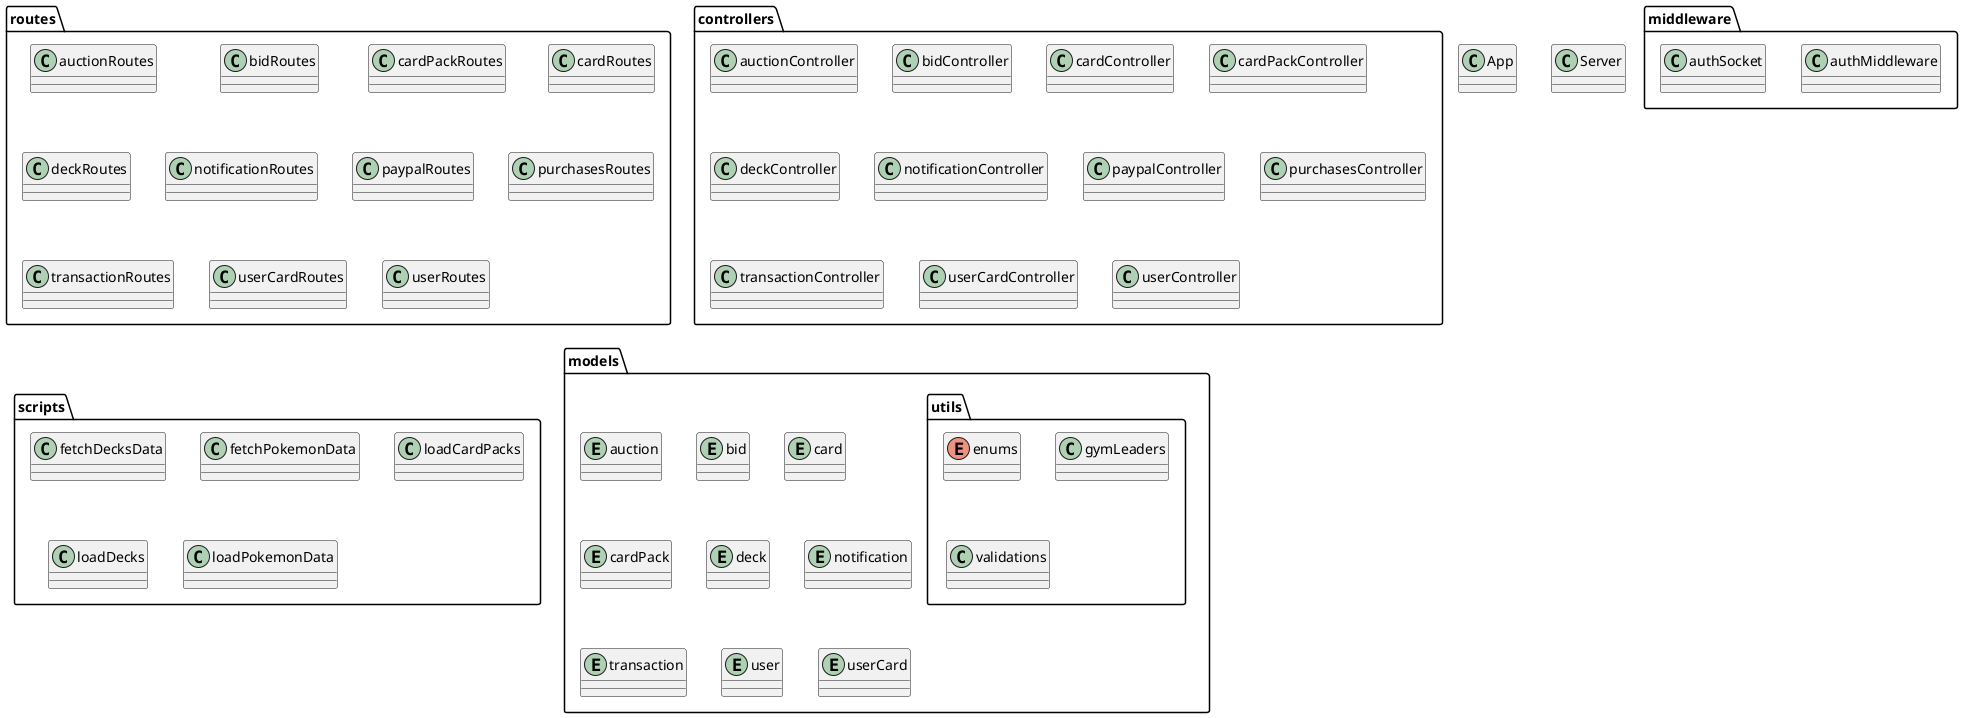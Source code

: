 @startuml

class App
class Server


package routes {
    class auctionRoutes
    class bidRoutes
    class cardPackRoutes
    class cardRoutes
    class deckRoutes
    class notificationRoutes
    class paypalRoutes
    class purchasesRoutes
    class transactionRoutes
    class userCardRoutes
    class userRoutes
}

package middleware {
    class authMiddleware
    class authSocket
}



package controllers {
    class auctionController
    class bidController
    class cardController
    class cardPackController
    class deckController
    class notificationController
    class paypalController
    class purchasesController
    class transactionController
    class userCardController
    class userController
}

package scripts {
    class fetchDecksData
    class fetchPokemonData
    class loadCardPacks
    class loadDecks
    class loadPokemonData
}

package models {
    entity auction 
    entity bid 
    entity card 
    entity cardPack 
    entity deck 
    entity notification 
    entity transaction 
    entity user 
    entity userCard 
    
    package utils {
        enum enums 
        class gymLeaders
        class validations
    }
}

@enduml